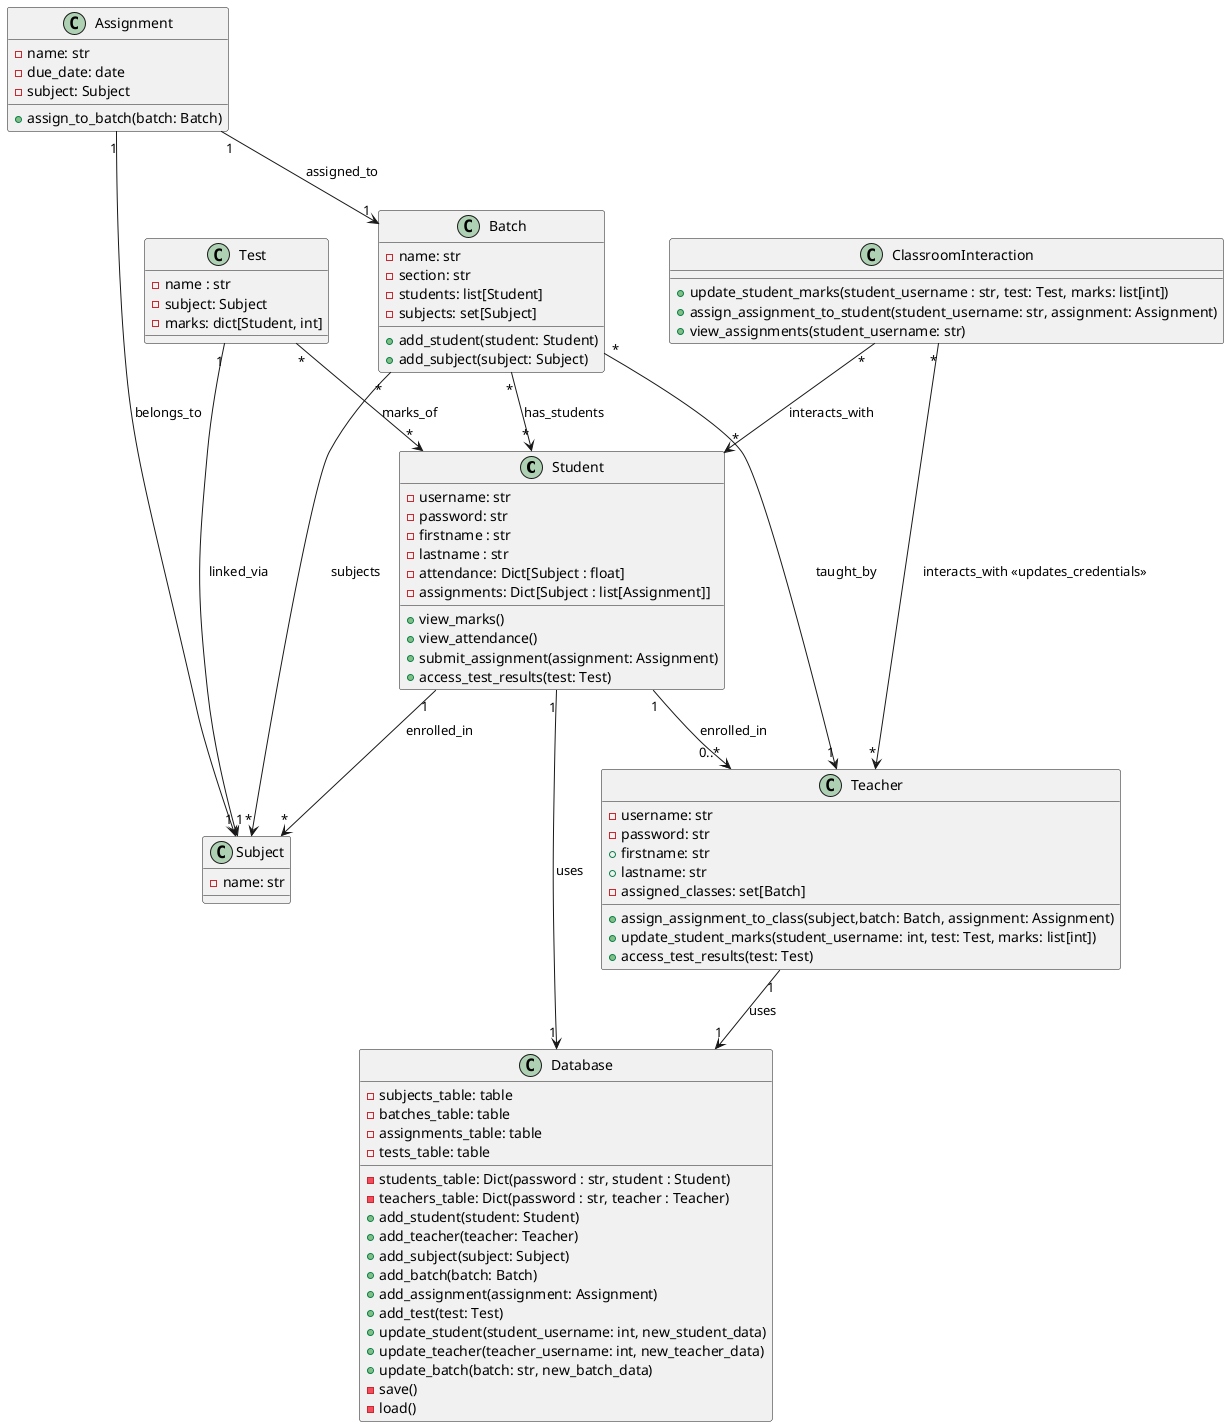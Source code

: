 @startuml
class Student {
    - username: str
    - password: str
    - firstname : str
    - lastname : str
    - attendance: Dict[Subject : float]
    - assignments: Dict[Subject : list[Assignment]]
    + view_marks()
    + view_attendance()
    + submit_assignment(assignment: Assignment)
    + access_test_results(test: Test)
}

class Teacher {
    - username: str
    - password: str
    + firstname: str
    + lastname: str
    - assigned_classes: set[Batch]
    + assign_assignment_to_class(subject,batch: Batch, assignment: Assignment)
    + update_student_marks(student_username: int, test: Test, marks: list[int])
    + access_test_results(test: Test)
}

class Subject {
    - name: str
}

class Batch {
    - name: str
    - section: str
    - students: list[Student]
    - subjects: set[Subject]
    + add_student(student: Student)
    + add_subject(subject: Subject)
}

class Assignment {
    - name: str
    - due_date: date
    - subject: Subject
    + assign_to_batch(batch: Batch)
}

class Test {
    - name : str
    - subject: Subject
    - marks: dict[Student, int]
}

class ClassroomInteraction {
    + update_student_marks(student_username : str, test: Test, marks: list[int])
    + assign_assignment_to_student(student_username: str, assignment: Assignment)
    + view_assignments(student_username: str)
}

class Database {
    - students_table: Dict(password : str, student : Student)
    - teachers_table: Dict(password : str, teacher : Teacher)
    - subjects_table: table
    - batches_table: table
    - assignments_table: table
    - tests_table: table
    + add_student(student: Student)
    + add_teacher(teacher: Teacher)
    + add_subject(subject: Subject)
    + add_batch(batch: Batch)
    + add_assignment(assignment: Assignment)
    + add_test(test: Test)
    + update_student(student_username: int, new_student_data)
    + update_teacher(teacher_username: int, new_teacher_data)
    + update_batch(batch: str, new_batch_data)
    - save()
    - load()
}

Student "1" --> "0..*" Teacher : enrolled_in
Student "1" --> "1" Database : uses
Teacher "1" --> "1" Database : uses
Student "1" --> "*" Subject : enrolled_in
Batch "*" --> "1" Teacher : taught_by
Batch "*" --> "*" Student : has_students
Batch "*" --> "*" Subject : subjects
Assignment "1" --> "1" Subject : belongs_to
Assignment "1" --> "1" Batch : assigned_to
Test "1" --> "1" Subject : linked_via
Test "*" --> "*" Student : marks_of
ClassroomInteraction "*" --> "*" Teacher : interacts_with <<updates_credentials>>
ClassroomInteraction "*" --> "*" Student : interacts_with
@enduml